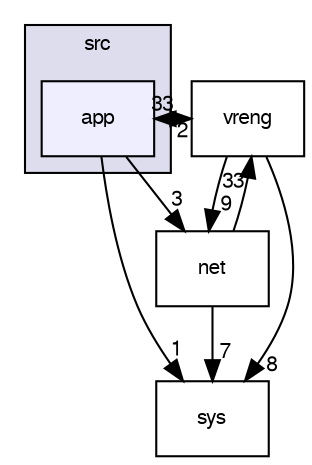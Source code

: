 digraph "src/app" {
  bgcolor=transparent;
  compound=true
  node [ fontsize="10", fontname="FreeSans"];
  edge [ labelfontsize="10", labelfontname="FreeSans"];
  subgraph clusterdir_68267d1309a1af8e8297ef4c3efbcdba {
    graph [ bgcolor="#ddddee", pencolor="black", label="src" fontname="FreeSans", fontsize="10", URL="dir_68267d1309a1af8e8297ef4c3efbcdba.html"]
  dir_5194e5fea318fda12687127c23f8aba1 [shape=box, label="app", style="filled", fillcolor="#eeeeff", pencolor="black", URL="dir_5194e5fea318fda12687127c23f8aba1.html"];
  }
  dir_1b06458bf0f41679338c4289b4a98da3 [shape=box label="vreng" URL="dir_1b06458bf0f41679338c4289b4a98da3.html"];
  dir_c72b25b75abe208498b36a3e44a3726c [shape=box label="net" URL="dir_c72b25b75abe208498b36a3e44a3726c.html"];
  dir_220d2bd384b446346a1cdcf02b1b2295 [shape=box label="sys" URL="dir_220d2bd384b446346a1cdcf02b1b2295.html"];
  dir_5194e5fea318fda12687127c23f8aba1->dir_1b06458bf0f41679338c4289b4a98da3 [headlabel="33", labeldistance=1.5 headhref="dir_000002_000010.html"];
  dir_5194e5fea318fda12687127c23f8aba1->dir_c72b25b75abe208498b36a3e44a3726c [headlabel="3", labeldistance=1.5 headhref="dir_000002_000005.html"];
  dir_5194e5fea318fda12687127c23f8aba1->dir_220d2bd384b446346a1cdcf02b1b2295 [headlabel="1", labeldistance=1.5 headhref="dir_000002_000006.html"];
  dir_1b06458bf0f41679338c4289b4a98da3->dir_5194e5fea318fda12687127c23f8aba1 [headlabel="2", labeldistance=1.5 headhref="dir_000010_000002.html"];
  dir_1b06458bf0f41679338c4289b4a98da3->dir_c72b25b75abe208498b36a3e44a3726c [headlabel="9", labeldistance=1.5 headhref="dir_000010_000005.html"];
  dir_1b06458bf0f41679338c4289b4a98da3->dir_220d2bd384b446346a1cdcf02b1b2295 [headlabel="8", labeldistance=1.5 headhref="dir_000010_000006.html"];
  dir_c72b25b75abe208498b36a3e44a3726c->dir_1b06458bf0f41679338c4289b4a98da3 [headlabel="33", labeldistance=1.5 headhref="dir_000005_000010.html"];
  dir_c72b25b75abe208498b36a3e44a3726c->dir_220d2bd384b446346a1cdcf02b1b2295 [headlabel="7", labeldistance=1.5 headhref="dir_000005_000006.html"];
}
